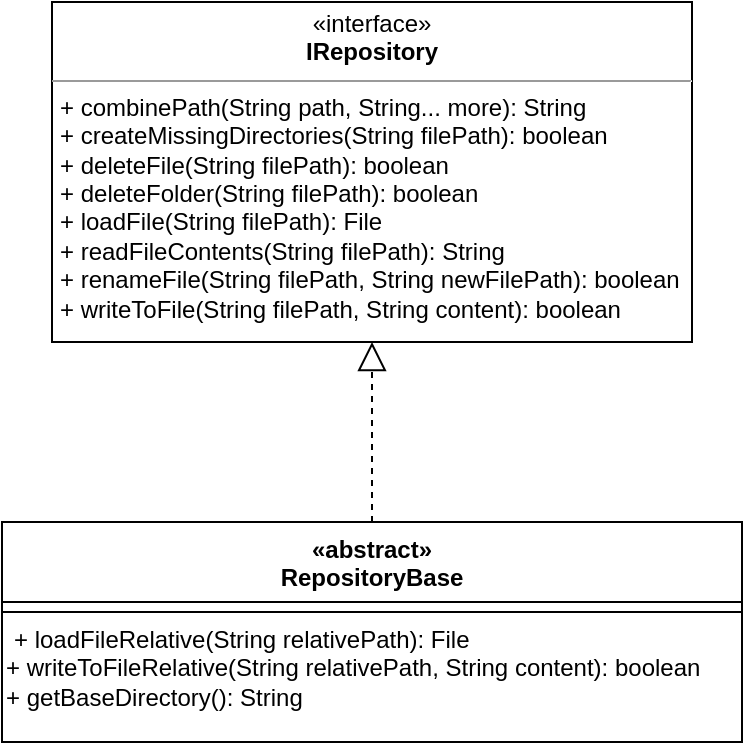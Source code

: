 <mxfile version="14.6.13" type="device"><diagram id="C5RBs43oDa-KdzZeNtuy" name="Page-1"><mxGraphModel dx="1178" dy="681" grid="1" gridSize="10" guides="1" tooltips="1" connect="1" arrows="1" fold="1" page="1" pageScale="1" pageWidth="827" pageHeight="1169" math="0" shadow="0"><root><mxCell id="WIyWlLk6GJQsqaUBKTNV-0"/><mxCell id="WIyWlLk6GJQsqaUBKTNV-1" parent="WIyWlLk6GJQsqaUBKTNV-0"/><mxCell id="JI4V-cQbe10biLklACYg-0" value="&lt;p style=&quot;margin: 0px ; margin-top: 4px ; text-align: center&quot;&gt;«interface»&lt;br&gt;&lt;b&gt;IRepository&lt;/b&gt;&lt;/p&gt;&lt;hr size=&quot;1&quot;&gt;&lt;p style=&quot;margin: 0px ; margin-left: 4px&quot;&gt;+ combinePath(String path, String... more): String&lt;/p&gt;&lt;p style=&quot;margin: 0px ; margin-left: 4px&quot;&gt;+ createMissingDirectories(String filePath): boolean&lt;/p&gt;&lt;p style=&quot;margin: 0px ; margin-left: 4px&quot;&gt;+ deleteFile(String filePath): boolean&lt;/p&gt;&lt;p style=&quot;margin: 0px ; margin-left: 4px&quot;&gt;+ deleteFolder(String filePath): boolean&lt;/p&gt;&lt;p style=&quot;margin: 0px ; margin-left: 4px&quot;&gt;&lt;span&gt;+ loadFile(String filePath): File&lt;/span&gt;&lt;br&gt;&lt;/p&gt;&lt;p style=&quot;margin: 0px ; margin-left: 4px&quot;&gt;&lt;span&gt;+ readFileContents(String filePath): String&lt;/span&gt;&lt;br&gt;&lt;/p&gt;&lt;p style=&quot;margin: 0px ; margin-left: 4px&quot;&gt;+ renameFile(String filePath, String newFilePath): boolean&lt;/p&gt;&lt;p style=&quot;margin: 0px ; margin-left: 4px&quot;&gt;+ writeToFile(String filePath, String content): boolean&lt;/p&gt;" style="verticalAlign=top;align=left;overflow=fill;fontSize=12;fontFamily=Helvetica;html=1;" vertex="1" parent="WIyWlLk6GJQsqaUBKTNV-1"><mxGeometry x="250" y="10" width="320" height="170" as="geometry"/></mxCell><mxCell id="JI4V-cQbe10biLklACYg-4" value="«abstract»&#10;RepositoryBase" style="swimlane;fontStyle=1;align=center;verticalAlign=top;childLayout=stackLayout;horizontal=1;startSize=40;horizontalStack=0;resizeParent=1;resizeParentMax=0;resizeLast=0;collapsible=1;marginBottom=0;" vertex="1" parent="WIyWlLk6GJQsqaUBKTNV-1"><mxGeometry x="225" y="270" width="370" height="110" as="geometry"/></mxCell><mxCell id="JI4V-cQbe10biLklACYg-6" value="" style="line;strokeWidth=1;fillColor=none;align=left;verticalAlign=middle;spacingTop=-1;spacingLeft=3;spacingRight=3;rotatable=0;labelPosition=right;points=[];portConstraint=eastwest;" vertex="1" parent="JI4V-cQbe10biLklACYg-4"><mxGeometry y="40" width="370" height="10" as="geometry"/></mxCell><mxCell id="JI4V-cQbe10biLklACYg-10" value="&lt;p style=&quot;margin: 0px 0px 0px 4px&quot;&gt;&lt;span&gt;+ loadFileRelative(String relativePath): File&lt;/span&gt;&lt;br&gt;&lt;/p&gt;&lt;span&gt;+ writeToFileRelative(String relativePath, String content): boolean&lt;br&gt;&lt;/span&gt;&lt;span&gt;+ getBaseDirectory(): String&lt;/span&gt;&lt;span&gt;&lt;br&gt;&lt;/span&gt;&lt;div&gt;&lt;br&gt;&lt;/div&gt;" style="text;html=1;align=left;verticalAlign=middle;resizable=0;points=[];autosize=1;strokeColor=none;" vertex="1" parent="JI4V-cQbe10biLklACYg-4"><mxGeometry y="50" width="370" height="60" as="geometry"/></mxCell><mxCell id="JI4V-cQbe10biLklACYg-9" value="" style="endArrow=block;dashed=1;endFill=0;endSize=12;html=1;exitX=0.5;exitY=0;exitDx=0;exitDy=0;entryX=0.5;entryY=1;entryDx=0;entryDy=0;" edge="1" parent="WIyWlLk6GJQsqaUBKTNV-1" source="JI4V-cQbe10biLklACYg-4" target="JI4V-cQbe10biLklACYg-0"><mxGeometry width="160" relative="1" as="geometry"><mxPoint x="340" y="240" as="sourcePoint"/><mxPoint x="500" y="240" as="targetPoint"/></mxGeometry></mxCell></root></mxGraphModel></diagram></mxfile>